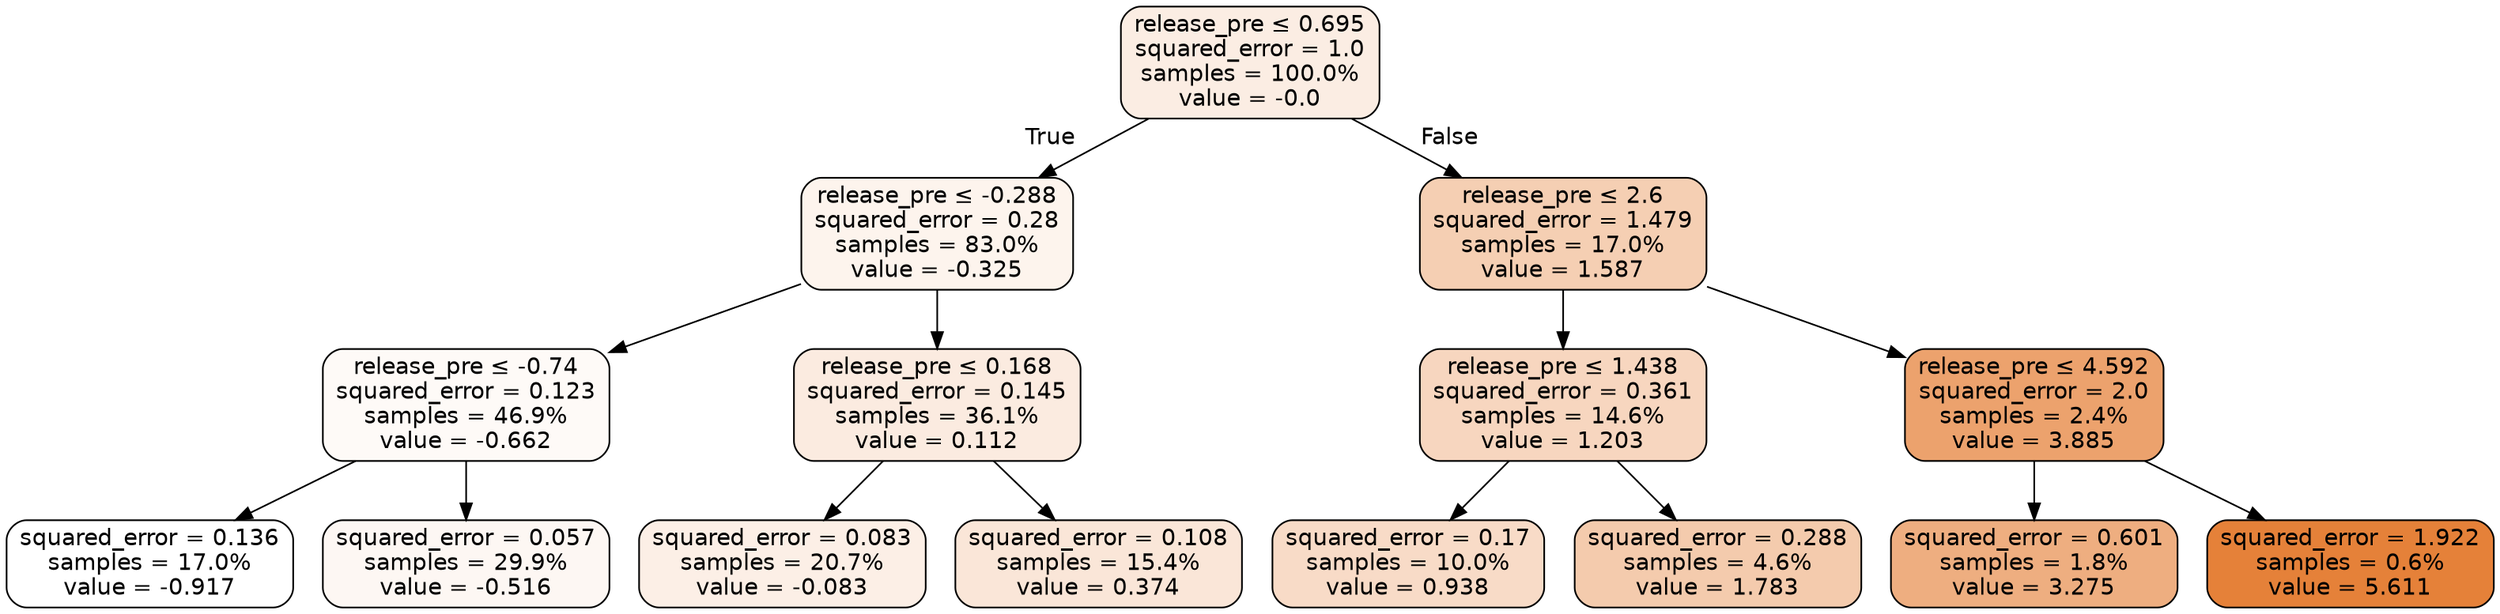 digraph Tree {
node [shape=box, style="filled, rounded", color="black", fontname="helvetica"] ;
edge [fontname="helvetica"] ;
0 [label=<release_pre &le; 0.695<br/>squared_error = 1.0<br/>samples = 100.0%<br/>value = -0.0>, fillcolor="#fbede3"] ;
1 [label=<release_pre &le; -0.288<br/>squared_error = 0.28<br/>samples = 83.0%<br/>value = -0.325>, fillcolor="#fdf4ed"] ;
0 -> 1 [labeldistance=2.5, labelangle=45, headlabel="True"] ;
2 [label=<release_pre &le; -0.74<br/>squared_error = 0.123<br/>samples = 46.9%<br/>value = -0.662>, fillcolor="#fefaf7"] ;
1 -> 2 ;
3 [label=<squared_error = 0.136<br/>samples = 17.0%<br/>value = -0.917>, fillcolor="#ffffff"] ;
2 -> 3 ;
4 [label=<squared_error = 0.057<br/>samples = 29.9%<br/>value = -0.516>, fillcolor="#fdf7f3"] ;
2 -> 4 ;
5 [label=<release_pre &le; 0.168<br/>squared_error = 0.145<br/>samples = 36.1%<br/>value = 0.112>, fillcolor="#fbebe0"] ;
1 -> 5 ;
6 [label=<squared_error = 0.083<br/>samples = 20.7%<br/>value = -0.083>, fillcolor="#fcefe6"] ;
5 -> 6 ;
7 [label=<squared_error = 0.108<br/>samples = 15.4%<br/>value = 0.374>, fillcolor="#fae6d8"] ;
5 -> 7 ;
8 [label=<release_pre &le; 2.6<br/>squared_error = 1.479<br/>samples = 17.0%<br/>value = 1.587>, fillcolor="#f5cfb3"] ;
0 -> 8 [labeldistance=2.5, labelangle=-45, headlabel="False"] ;
9 [label=<release_pre &le; 1.438<br/>squared_error = 0.361<br/>samples = 14.6%<br/>value = 1.203>, fillcolor="#f7d6bf"] ;
8 -> 9 ;
10 [label=<squared_error = 0.17<br/>samples = 10.0%<br/>value = 0.938>, fillcolor="#f8dbc7"] ;
9 -> 10 ;
11 [label=<squared_error = 0.288<br/>samples = 4.6%<br/>value = 1.783>, fillcolor="#f4cbad"] ;
9 -> 11 ;
12 [label=<release_pre &le; 4.592<br/>squared_error = 2.0<br/>samples = 2.4%<br/>value = 3.885>, fillcolor="#eca26d"] ;
8 -> 12 ;
13 [label=<squared_error = 0.601<br/>samples = 1.8%<br/>value = 3.275>, fillcolor="#eeae80"] ;
12 -> 13 ;
14 [label=<squared_error = 1.922<br/>samples = 0.6%<br/>value = 5.611>, fillcolor="#e58139"] ;
12 -> 14 ;
}